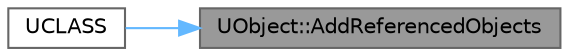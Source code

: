 digraph "UObject::AddReferencedObjects"
{
 // INTERACTIVE_SVG=YES
 // LATEX_PDF_SIZE
  bgcolor="transparent";
  edge [fontname=Helvetica,fontsize=10,labelfontname=Helvetica,labelfontsize=10];
  node [fontname=Helvetica,fontsize=10,shape=box,height=0.2,width=0.4];
  rankdir="RL";
  Node1 [id="Node000001",label="UObject::AddReferencedObjects",height=0.2,width=0.4,color="gray40", fillcolor="grey60", style="filled", fontcolor="black",tooltip="Callback used to allow object register its direct object references that are not already covered by t..."];
  Node1 -> Node2 [id="edge1_Node000001_Node000002",dir="back",color="steelblue1",style="solid",tooltip=" "];
  Node2 [id="Node000002",label="UCLASS",height=0.2,width=0.4,color="grey40", fillcolor="white", style="filled",URL="$de/d1e/WorldPartition_8h.html#a423673fc0112544852d21aa5fa46cd19",tooltip=" "];
}
